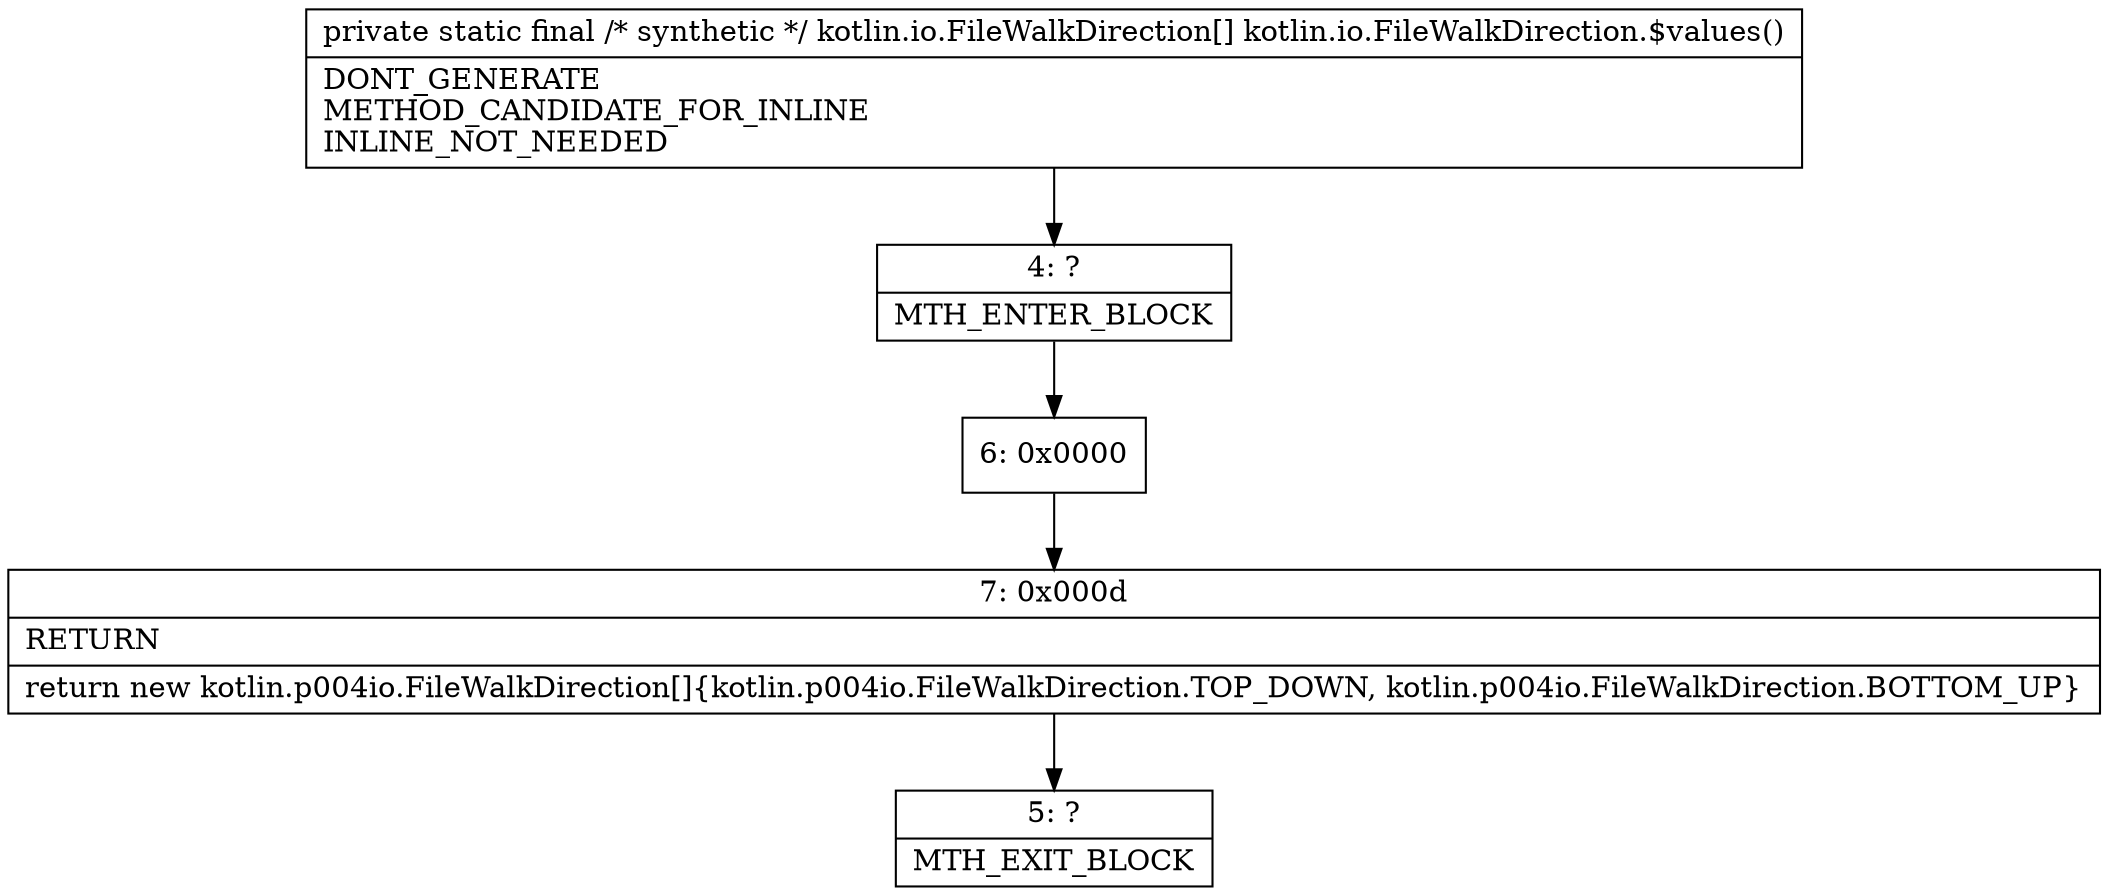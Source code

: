 digraph "CFG forkotlin.io.FileWalkDirection.$values()[Lkotlin\/io\/FileWalkDirection;" {
Node_4 [shape=record,label="{4\:\ ?|MTH_ENTER_BLOCK\l}"];
Node_6 [shape=record,label="{6\:\ 0x0000}"];
Node_7 [shape=record,label="{7\:\ 0x000d|RETURN\l|return new kotlin.p004io.FileWalkDirection[]\{kotlin.p004io.FileWalkDirection.TOP_DOWN, kotlin.p004io.FileWalkDirection.BOTTOM_UP\}\l}"];
Node_5 [shape=record,label="{5\:\ ?|MTH_EXIT_BLOCK\l}"];
MethodNode[shape=record,label="{private static final \/* synthetic *\/ kotlin.io.FileWalkDirection[] kotlin.io.FileWalkDirection.$values()  | DONT_GENERATE\lMETHOD_CANDIDATE_FOR_INLINE\lINLINE_NOT_NEEDED\l}"];
MethodNode -> Node_4;Node_4 -> Node_6;
Node_6 -> Node_7;
Node_7 -> Node_5;
}

